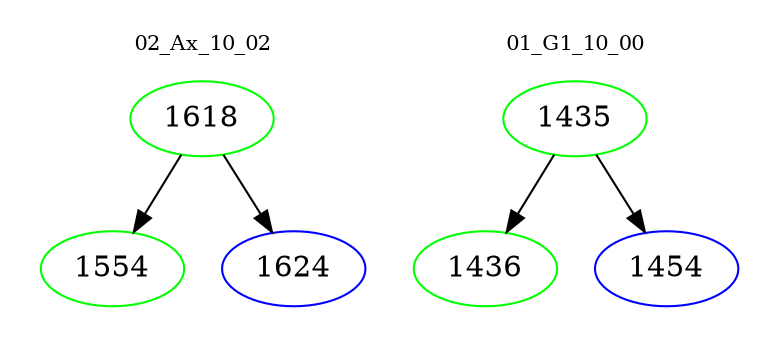 digraph{
subgraph cluster_0 {
color = white
label = "02_Ax_10_02";
fontsize=10;
T0_1618 [label="1618", color="green"]
T0_1618 -> T0_1554 [color="black"]
T0_1554 [label="1554", color="green"]
T0_1618 -> T0_1624 [color="black"]
T0_1624 [label="1624", color="blue"]
}
subgraph cluster_1 {
color = white
label = "01_G1_10_00";
fontsize=10;
T1_1435 [label="1435", color="green"]
T1_1435 -> T1_1436 [color="black"]
T1_1436 [label="1436", color="green"]
T1_1435 -> T1_1454 [color="black"]
T1_1454 [label="1454", color="blue"]
}
}
